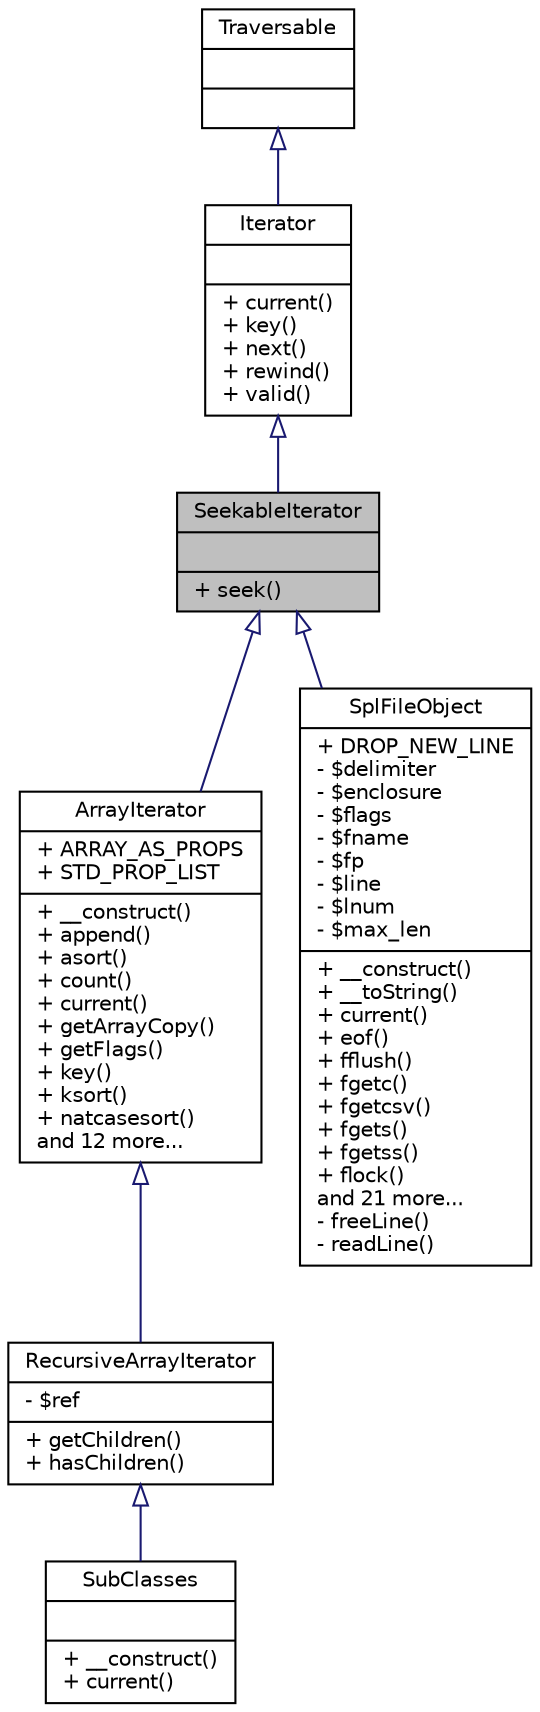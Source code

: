 digraph "SeekableIterator"
{
  edge [fontname="Helvetica",fontsize="10",labelfontname="Helvetica",labelfontsize="10"];
  node [fontname="Helvetica",fontsize="10",shape=record];
  Node1 [label="{SeekableIterator\n||+ seek()\l}",height=0.2,width=0.4,color="black", fillcolor="grey75", style="filled" fontcolor="black"];
  Node2 -> Node1 [dir="back",color="midnightblue",fontsize="10",style="solid",arrowtail="onormal",fontname="Helvetica"];
  Node2 [label="{Iterator\n||+ current()\l+ key()\l+ next()\l+ rewind()\l+ valid()\l}",height=0.2,width=0.4,color="black", fillcolor="white", style="filled",URL="$interfaceIterator.html",tooltip="Basic iterator. "];
  Node3 -> Node2 [dir="back",color="midnightblue",fontsize="10",style="solid",arrowtail="onormal",fontname="Helvetica"];
  Node3 [label="{Traversable\n||}",height=0.2,width=0.4,color="black", fillcolor="white", style="filled",URL="$interfaceTraversable.html",tooltip="Interface to detect a class is traversable using foreach. "];
  Node1 -> Node4 [dir="back",color="midnightblue",fontsize="10",style="solid",arrowtail="onormal",fontname="Helvetica"];
  Node4 [label="{ArrayIterator\n|+ ARRAY_AS_PROPS\l+ STD_PROP_LIST\l|+ __construct()\l+ append()\l+ asort()\l+ count()\l+ current()\l+ getArrayCopy()\l+ getFlags()\l+ key()\l+ ksort()\l+ natcasesort()\land 12 more...\l}",height=0.2,width=0.4,color="black", fillcolor="white", style="filled",URL="$classArrayIterator.html",tooltip="An Array iterator. "];
  Node4 -> Node5 [dir="back",color="midnightblue",fontsize="10",style="solid",arrowtail="onormal",fontname="Helvetica"];
  Node5 [label="{RecursiveArrayIterator\n|- $ref\l|+ getChildren()\l+ hasChildren()\l}",height=0.2,width=0.4,color="black", fillcolor="white", style="filled",URL="$classRecursiveArrayIterator.html",tooltip="A recursive array iterator. "];
  Node5 -> Node6 [dir="back",color="midnightblue",fontsize="10",style="solid",arrowtail="onormal",fontname="Helvetica"];
  Node6 [label="{SubClasses\n||+ __construct()\l+ current()\l}",height=0.2,width=0.4,color="black", fillcolor="white", style="filled",URL="$classSubClasses.html",tooltip="Collects sub classes for given class or interface. "];
  Node1 -> Node7 [dir="back",color="midnightblue",fontsize="10",style="solid",arrowtail="onormal",fontname="Helvetica"];
  Node7 [label="{SplFileObject\n|+ DROP_NEW_LINE\l- $delimiter\l- $enclosure\l- $flags\l- $fname\l- $fp\l- $line\l- $lnum\l- $max_len\l|+ __construct()\l+ __toString()\l+ current()\l+ eof()\l+ fflush()\l+ fgetc()\l+ fgetcsv()\l+ fgets()\l+ fgetss()\l+ flock()\land 21 more...\l- freeLine()\l- readLine()\l}",height=0.2,width=0.4,color="black", fillcolor="white", style="filled",URL="$classSplFileObject.html",tooltip="Object representation for any stream. "];
}
